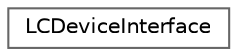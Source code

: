 digraph "类继承关系图"
{
 // LATEX_PDF_SIZE
  bgcolor="transparent";
  edge [fontname=Helvetica,fontsize=10,labelfontname=Helvetica,labelfontsize=10];
  node [fontname=Helvetica,fontsize=10,shape=box,height=0.2,width=0.4];
  rankdir="LR";
  Node0 [id="Node000000",label="LCDeviceInterface",height=0.2,width=0.4,color="grey40", fillcolor="white", style="filled",URL="$struct_l_c_device_interface.html",tooltip=" "];
}
